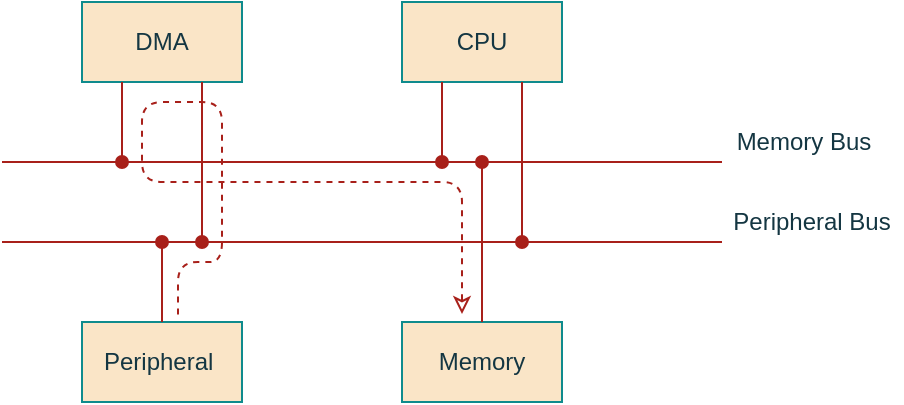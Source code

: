 <mxfile version="14.4.3" type="device"><diagram id="pIUTLoya4r1_tSJBQCAV" name="Página-1"><mxGraphModel dx="813" dy="493" grid="1" gridSize="10" guides="1" tooltips="1" connect="1" arrows="1" fold="1" page="1" pageScale="1" pageWidth="827" pageHeight="1169" background="none" math="0" shadow="0"><root><mxCell id="0"/><mxCell id="1" parent="0"/><mxCell id="8k70AbD0c04YmaRWMBSv-1" value="" style="endArrow=none;html=1;labelBackgroundColor=#DAD2D8;strokeColor=#A8201A;fontColor=#143642;" parent="1" edge="1"><mxGeometry width="50" height="50" relative="1" as="geometry"><mxPoint x="200" y="160" as="sourcePoint"/><mxPoint x="560" y="160" as="targetPoint"/></mxGeometry></mxCell><mxCell id="8k70AbD0c04YmaRWMBSv-2" value="" style="endArrow=none;html=1;labelBackgroundColor=#DAD2D8;strokeColor=#A8201A;fontColor=#143642;" parent="1" edge="1"><mxGeometry width="50" height="50" relative="1" as="geometry"><mxPoint x="200" y="200" as="sourcePoint"/><mxPoint x="560" y="200" as="targetPoint"/></mxGeometry></mxCell><mxCell id="8k70AbD0c04YmaRWMBSv-3" value="DMA" style="rounded=0;whiteSpace=wrap;html=1;fillColor=#FAE5C7;strokeColor=#0F8B8D;fontColor=#143642;" parent="1" vertex="1"><mxGeometry x="240" y="80" width="80" height="40" as="geometry"/></mxCell><mxCell id="8k70AbD0c04YmaRWMBSv-4" value="CPU" style="rounded=0;whiteSpace=wrap;html=1;fillColor=#FAE5C7;strokeColor=#0F8B8D;fontColor=#143642;" parent="1" vertex="1"><mxGeometry x="400" y="80" width="80" height="40" as="geometry"/></mxCell><mxCell id="8k70AbD0c04YmaRWMBSv-5" value="Peripheral&amp;nbsp;" style="rounded=0;whiteSpace=wrap;html=1;fillColor=#FAE5C7;strokeColor=#0F8B8D;fontColor=#143642;" parent="1" vertex="1"><mxGeometry x="240" y="240" width="80" height="40" as="geometry"/></mxCell><mxCell id="8k70AbD0c04YmaRWMBSv-6" value="Memory" style="rounded=0;whiteSpace=wrap;html=1;fillColor=#FAE5C7;strokeColor=#0F8B8D;fontColor=#143642;" parent="1" vertex="1"><mxGeometry x="400" y="240" width="80" height="40" as="geometry"/></mxCell><mxCell id="8k70AbD0c04YmaRWMBSv-7" value="Memory Bus" style="text;html=1;strokeColor=none;fillColor=none;align=center;verticalAlign=middle;whiteSpace=wrap;rounded=0;fontColor=#143642;" parent="1" vertex="1"><mxGeometry x="566" y="140" width="70" height="20" as="geometry"/></mxCell><mxCell id="8k70AbD0c04YmaRWMBSv-9" value="Peripheral Bus" style="text;html=1;strokeColor=none;fillColor=none;align=center;verticalAlign=middle;whiteSpace=wrap;rounded=0;fontColor=#143642;" parent="1" vertex="1"><mxGeometry x="560" y="180" width="90" height="20" as="geometry"/></mxCell><mxCell id="8k70AbD0c04YmaRWMBSv-11" value="" style="endArrow=oval;html=1;exitX=0.25;exitY=1;exitDx=0;exitDy=0;startArrow=none;startFill=0;endFill=1;labelBackgroundColor=#DAD2D8;strokeColor=#A8201A;fontColor=#143642;" parent="1" source="8k70AbD0c04YmaRWMBSv-3" edge="1"><mxGeometry width="50" height="50" relative="1" as="geometry"><mxPoint x="390" y="320" as="sourcePoint"/><mxPoint x="260" y="160" as="targetPoint"/></mxGeometry></mxCell><mxCell id="8k70AbD0c04YmaRWMBSv-12" value="" style="endArrow=oval;html=1;exitX=0.75;exitY=1;exitDx=0;exitDy=0;startArrow=none;startFill=0;endFill=1;labelBackgroundColor=#DAD2D8;strokeColor=#A8201A;fontColor=#143642;" parent="1" source="8k70AbD0c04YmaRWMBSv-3" edge="1"><mxGeometry width="50" height="50" relative="1" as="geometry"><mxPoint x="270" y="130" as="sourcePoint"/><mxPoint x="300" y="200" as="targetPoint"/></mxGeometry></mxCell><mxCell id="8k70AbD0c04YmaRWMBSv-13" value="" style="endArrow=oval;html=1;startArrow=none;startFill=0;endFill=1;labelBackgroundColor=#DAD2D8;strokeColor=#A8201A;fontColor=#143642;" parent="1" source="8k70AbD0c04YmaRWMBSv-5" edge="1"><mxGeometry width="50" height="50" relative="1" as="geometry"><mxPoint x="280" y="140" as="sourcePoint"/><mxPoint x="280" y="200" as="targetPoint"/></mxGeometry></mxCell><mxCell id="8k70AbD0c04YmaRWMBSv-14" value="" style="endArrow=oval;html=1;exitX=0.75;exitY=1;exitDx=0;exitDy=0;startArrow=none;startFill=0;endFill=1;labelBackgroundColor=#DAD2D8;strokeColor=#A8201A;fontColor=#143642;" parent="1" source="8k70AbD0c04YmaRWMBSv-4" edge="1"><mxGeometry width="50" height="50" relative="1" as="geometry"><mxPoint x="310" y="130" as="sourcePoint"/><mxPoint x="460" y="200" as="targetPoint"/></mxGeometry></mxCell><mxCell id="8k70AbD0c04YmaRWMBSv-15" value="" style="endArrow=oval;html=1;exitX=0.25;exitY=1;exitDx=0;exitDy=0;startArrow=none;startFill=0;endFill=1;labelBackgroundColor=#DAD2D8;strokeColor=#A8201A;fontColor=#143642;" parent="1" source="8k70AbD0c04YmaRWMBSv-4" edge="1"><mxGeometry width="50" height="50" relative="1" as="geometry"><mxPoint x="270" y="130" as="sourcePoint"/><mxPoint x="420" y="160" as="targetPoint"/></mxGeometry></mxCell><mxCell id="8k70AbD0c04YmaRWMBSv-16" value="" style="endArrow=oval;html=1;startArrow=none;startFill=0;endFill=1;exitX=0.5;exitY=0;exitDx=0;exitDy=0;labelBackgroundColor=#DAD2D8;strokeColor=#A8201A;fontColor=#143642;" parent="1" source="8k70AbD0c04YmaRWMBSv-6" edge="1"><mxGeometry width="50" height="50" relative="1" as="geometry"><mxPoint x="290" y="250" as="sourcePoint"/><mxPoint x="440" y="160" as="targetPoint"/></mxGeometry></mxCell><mxCell id="8k70AbD0c04YmaRWMBSv-17" value="" style="endArrow=classic;dashed=1;html=1;exitX=0.6;exitY=-0.095;exitDx=0;exitDy=0;exitPerimeter=0;endFill=0;labelBackgroundColor=#DAD2D8;strokeColor=#A8201A;fontColor=#143642;" parent="1" source="8k70AbD0c04YmaRWMBSv-5" edge="1"><mxGeometry width="50" height="50" relative="1" as="geometry"><mxPoint x="390" y="320" as="sourcePoint"/><mxPoint x="430" y="236" as="targetPoint"/><Array as="points"><mxPoint x="288" y="210"/><mxPoint x="310" y="210"/><mxPoint x="310" y="130"/><mxPoint x="270" y="130"/><mxPoint x="270" y="170"/><mxPoint x="430" y="170"/></Array></mxGeometry></mxCell></root></mxGraphModel></diagram></mxfile>